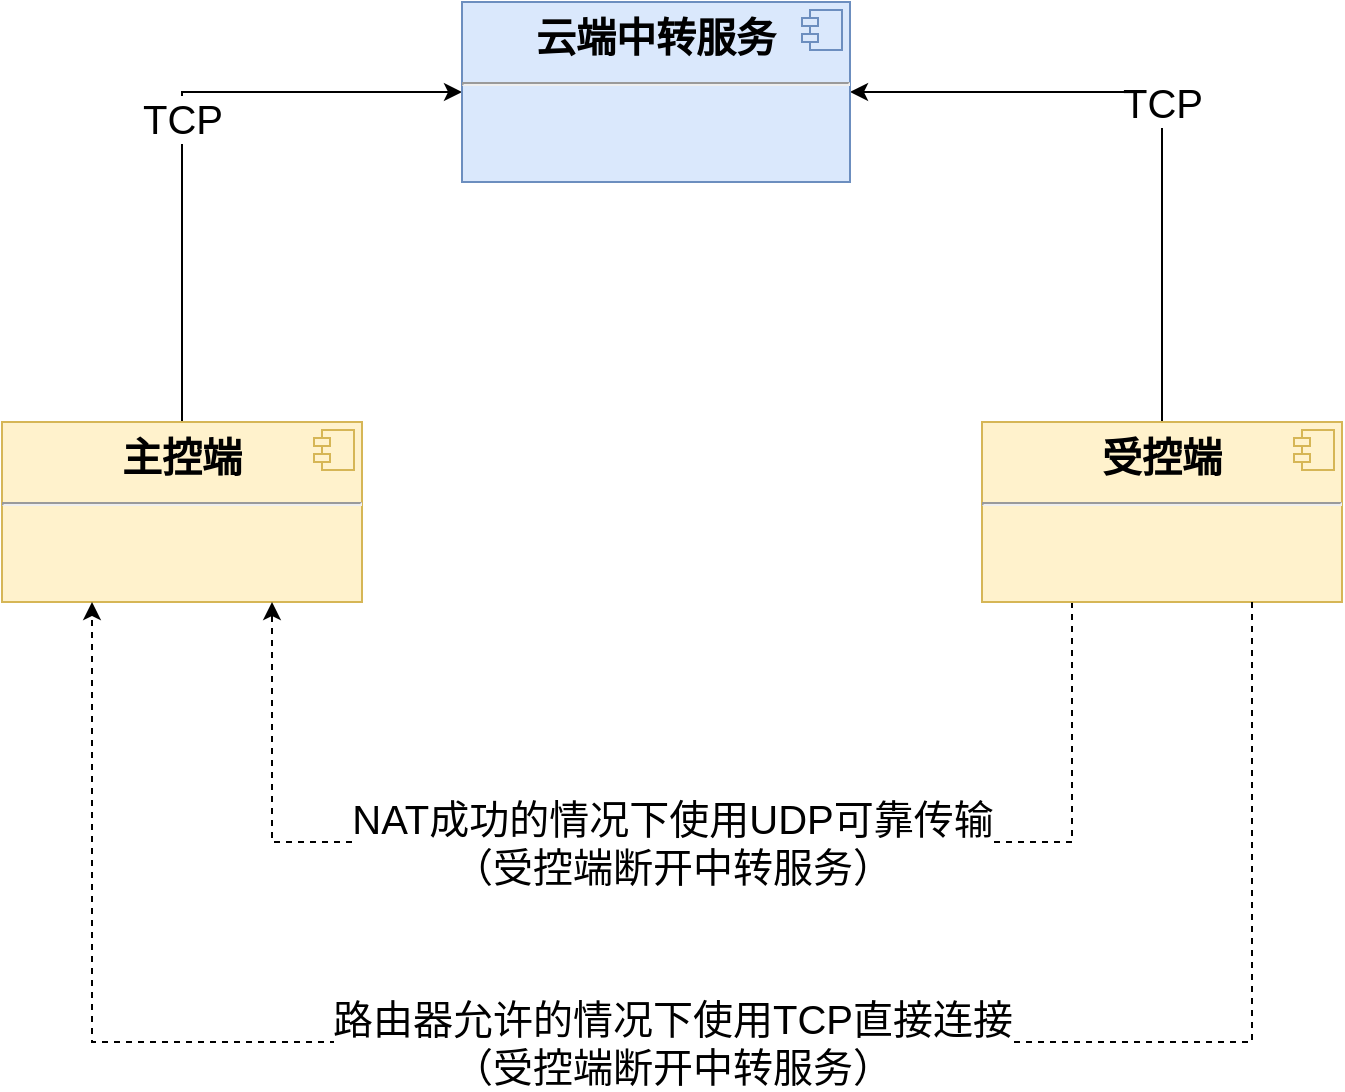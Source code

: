 <mxfile version="22.0.4" type="github">
  <diagram name="第 1 页" id="c3tpg9IanGo3FgfKbMrP">
    <mxGraphModel dx="2026" dy="1145" grid="1" gridSize="10" guides="1" tooltips="1" connect="1" arrows="1" fold="1" page="1" pageScale="1" pageWidth="827" pageHeight="1169" math="0" shadow="0">
      <root>
        <mxCell id="0" />
        <mxCell id="1" parent="0" />
        <mxCell id="kSbYRbFgHYH_PkyUjedo-7" value="TCP" style="edgeStyle=orthogonalEdgeStyle;rounded=0;orthogonalLoop=1;jettySize=auto;html=1;entryX=0;entryY=0.5;entryDx=0;entryDy=0;exitX=0.5;exitY=0;exitDx=0;exitDy=0;fontSize=20;" edge="1" parent="1" source="kSbYRbFgHYH_PkyUjedo-1" target="kSbYRbFgHYH_PkyUjedo-5">
          <mxGeometry relative="1" as="geometry" />
        </mxCell>
        <mxCell id="kSbYRbFgHYH_PkyUjedo-1" value="&lt;p style=&quot;margin: 6px 0px 0px; text-align: center; font-size: 20px;&quot;&gt;&lt;b style=&quot;font-size: 20px;&quot;&gt;主控端&lt;/b&gt;&lt;/p&gt;&lt;hr style=&quot;font-size: 20px;&quot;&gt;&lt;p style=&quot;margin: 0px 0px 0px 8px; font-size: 20px;&quot;&gt;&lt;br style=&quot;font-size: 20px;&quot;&gt;&lt;/p&gt;" style="align=left;overflow=fill;html=1;dropTarget=0;whiteSpace=wrap;fontSize=20;fillColor=#fff2cc;strokeColor=#d6b656;" vertex="1" parent="1">
          <mxGeometry x="80" y="600" width="180" height="90" as="geometry" />
        </mxCell>
        <mxCell id="kSbYRbFgHYH_PkyUjedo-2" value="" style="shape=component;jettyWidth=8;jettyHeight=4;fontSize=20;fillColor=#fff2cc;strokeColor=#d6b656;" vertex="1" parent="kSbYRbFgHYH_PkyUjedo-1">
          <mxGeometry x="1" width="20" height="20" relative="1" as="geometry">
            <mxPoint x="-24" y="4" as="offset" />
          </mxGeometry>
        </mxCell>
        <mxCell id="kSbYRbFgHYH_PkyUjedo-8" value="TCP" style="edgeStyle=orthogonalEdgeStyle;rounded=0;orthogonalLoop=1;jettySize=auto;html=1;entryX=1;entryY=0.5;entryDx=0;entryDy=0;exitX=0.5;exitY=0;exitDx=0;exitDy=0;fontSize=20;" edge="1" parent="1" source="kSbYRbFgHYH_PkyUjedo-3" target="kSbYRbFgHYH_PkyUjedo-5">
          <mxGeometry relative="1" as="geometry" />
        </mxCell>
        <mxCell id="kSbYRbFgHYH_PkyUjedo-10" value="NAT成功的情况下使用UDP可靠传输&lt;br&gt;（受控端断开中转服务）" style="edgeStyle=orthogonalEdgeStyle;rounded=0;orthogonalLoop=1;jettySize=auto;html=1;entryX=0.75;entryY=1;entryDx=0;entryDy=0;exitX=0.25;exitY=1;exitDx=0;exitDy=0;fontSize=20;dashed=1;" edge="1" parent="1" source="kSbYRbFgHYH_PkyUjedo-3" target="kSbYRbFgHYH_PkyUjedo-1">
          <mxGeometry relative="1" as="geometry">
            <Array as="points">
              <mxPoint x="615" y="810" />
              <mxPoint x="215" y="810" />
            </Array>
          </mxGeometry>
        </mxCell>
        <mxCell id="kSbYRbFgHYH_PkyUjedo-3" value="&lt;p style=&quot;margin: 6px 0px 0px; text-align: center; font-size: 20px;&quot;&gt;&lt;b style=&quot;font-size: 20px;&quot;&gt;受控端&lt;/b&gt;&lt;/p&gt;&lt;hr style=&quot;font-size: 20px;&quot;&gt;&lt;p style=&quot;margin: 0px 0px 0px 8px; font-size: 20px;&quot;&gt;&lt;br style=&quot;font-size: 20px;&quot;&gt;&lt;/p&gt;" style="align=left;overflow=fill;html=1;dropTarget=0;whiteSpace=wrap;fontSize=20;fillColor=#fff2cc;strokeColor=#d6b656;" vertex="1" parent="1">
          <mxGeometry x="570" y="600" width="180" height="90" as="geometry" />
        </mxCell>
        <mxCell id="kSbYRbFgHYH_PkyUjedo-4" value="" style="shape=component;jettyWidth=8;jettyHeight=4;fontSize=20;fillColor=#fff2cc;strokeColor=#d6b656;" vertex="1" parent="kSbYRbFgHYH_PkyUjedo-3">
          <mxGeometry x="1" width="20" height="20" relative="1" as="geometry">
            <mxPoint x="-24" y="4" as="offset" />
          </mxGeometry>
        </mxCell>
        <mxCell id="kSbYRbFgHYH_PkyUjedo-5" value="&lt;p style=&quot;margin: 6px 0px 0px; text-align: center; font-size: 20px;&quot;&gt;&lt;b style=&quot;font-size: 20px;&quot;&gt;云端中转服务&lt;/b&gt;&lt;/p&gt;&lt;hr style=&quot;font-size: 20px;&quot;&gt;&lt;p style=&quot;margin: 0px 0px 0px 8px; font-size: 20px;&quot;&gt;&lt;br style=&quot;font-size: 20px;&quot;&gt;&lt;/p&gt;" style="align=left;overflow=fill;html=1;dropTarget=0;whiteSpace=wrap;fontSize=20;fillColor=#dae8fc;strokeColor=#6c8ebf;" vertex="1" parent="1">
          <mxGeometry x="310" y="390" width="194" height="90" as="geometry" />
        </mxCell>
        <mxCell id="kSbYRbFgHYH_PkyUjedo-6" value="" style="shape=component;jettyWidth=8;jettyHeight=4;fontSize=20;fillColor=#dae8fc;strokeColor=#6c8ebf;" vertex="1" parent="kSbYRbFgHYH_PkyUjedo-5">
          <mxGeometry x="1" width="20" height="20" relative="1" as="geometry">
            <mxPoint x="-24" y="4" as="offset" />
          </mxGeometry>
        </mxCell>
        <mxCell id="kSbYRbFgHYH_PkyUjedo-11" value="路由器允许的情况下使用TCP直接连接&lt;br&gt;（受控端断开中转服务）" style="edgeStyle=orthogonalEdgeStyle;rounded=0;orthogonalLoop=1;jettySize=auto;html=1;entryX=0.25;entryY=1;entryDx=0;entryDy=0;exitX=0.75;exitY=1;exitDx=0;exitDy=0;fontSize=20;dashed=1;" edge="1" parent="1" source="kSbYRbFgHYH_PkyUjedo-3" target="kSbYRbFgHYH_PkyUjedo-1">
          <mxGeometry relative="1" as="geometry">
            <mxPoint x="625" y="700" as="sourcePoint" />
            <mxPoint x="225" y="700" as="targetPoint" />
            <Array as="points">
              <mxPoint x="705" y="910" />
              <mxPoint x="125" y="910" />
            </Array>
          </mxGeometry>
        </mxCell>
      </root>
    </mxGraphModel>
  </diagram>
</mxfile>
